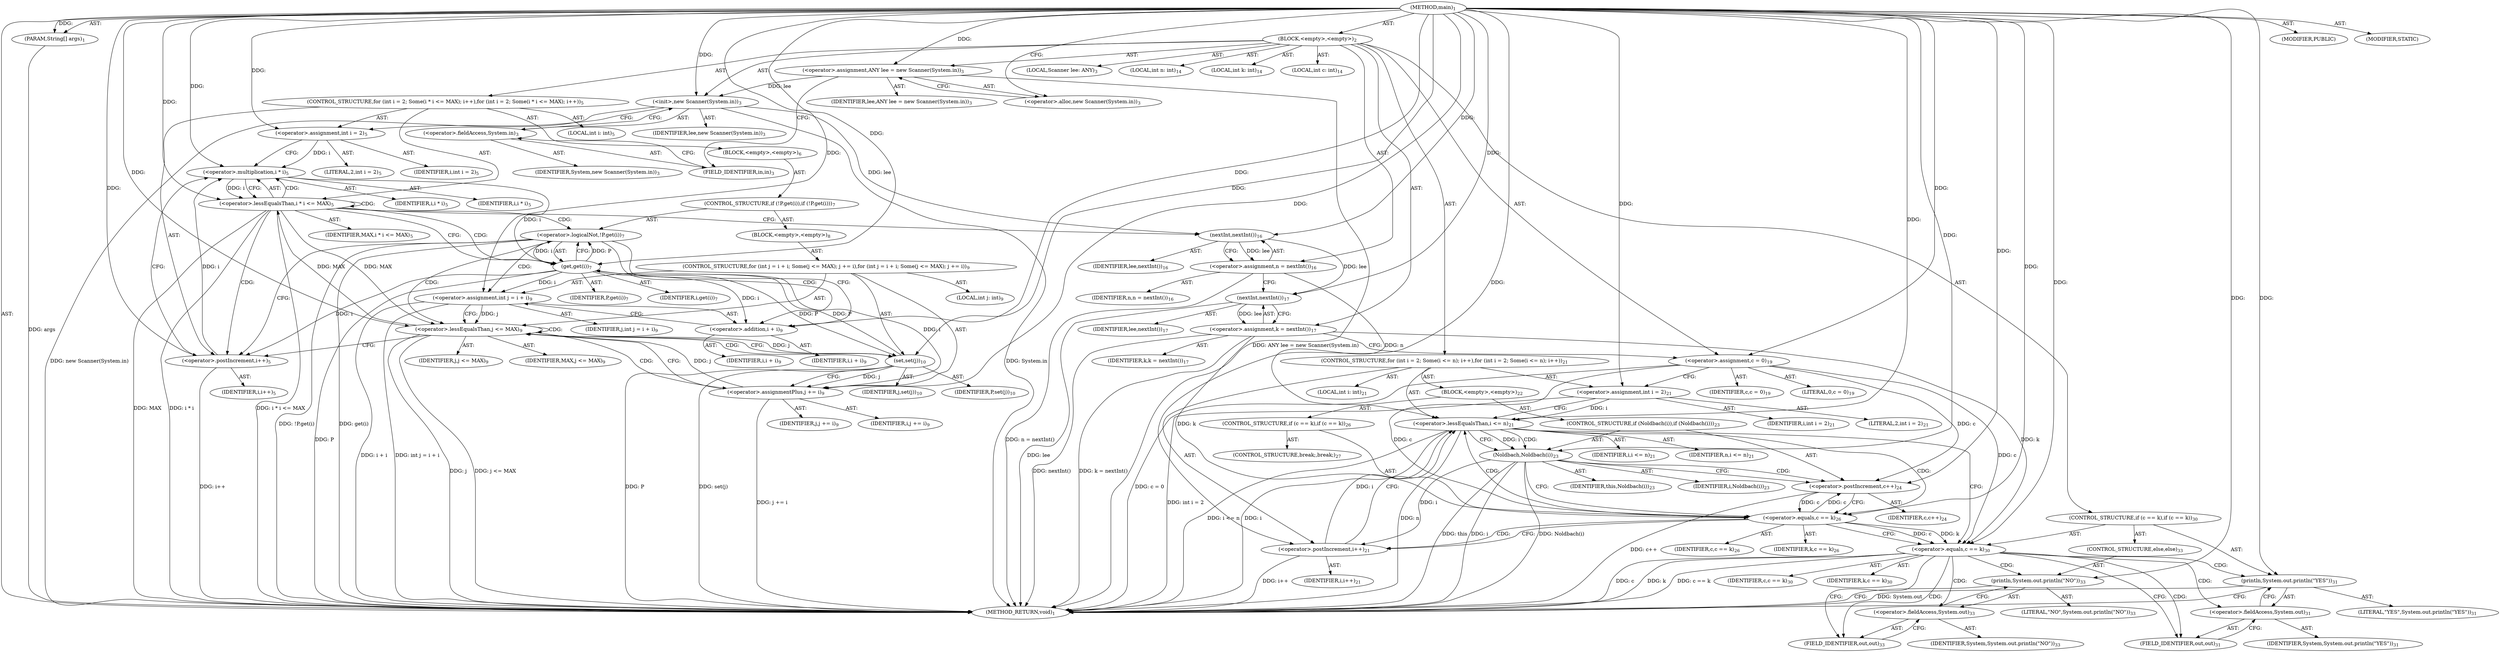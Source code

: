 digraph "main" {  
"19" [label = <(METHOD,main)<SUB>1</SUB>> ]
"20" [label = <(PARAM,String[] args)<SUB>1</SUB>> ]
"21" [label = <(BLOCK,&lt;empty&gt;,&lt;empty&gt;)<SUB>2</SUB>> ]
"4" [label = <(LOCAL,Scanner lee: ANY)<SUB>3</SUB>> ]
"22" [label = <(&lt;operator&gt;.assignment,ANY lee = new Scanner(System.in))<SUB>3</SUB>> ]
"23" [label = <(IDENTIFIER,lee,ANY lee = new Scanner(System.in))<SUB>3</SUB>> ]
"24" [label = <(&lt;operator&gt;.alloc,new Scanner(System.in))<SUB>3</SUB>> ]
"25" [label = <(&lt;init&gt;,new Scanner(System.in))<SUB>3</SUB>> ]
"3" [label = <(IDENTIFIER,lee,new Scanner(System.in))<SUB>3</SUB>> ]
"26" [label = <(&lt;operator&gt;.fieldAccess,System.in)<SUB>3</SUB>> ]
"27" [label = <(IDENTIFIER,System,new Scanner(System.in))<SUB>3</SUB>> ]
"28" [label = <(FIELD_IDENTIFIER,in,in)<SUB>3</SUB>> ]
"29" [label = <(CONTROL_STRUCTURE,for (int i = 2; Some(i * i &lt;= MAX); i++),for (int i = 2; Some(i * i &lt;= MAX); i++))<SUB>5</SUB>> ]
"30" [label = <(LOCAL,int i: int)<SUB>5</SUB>> ]
"31" [label = <(&lt;operator&gt;.assignment,int i = 2)<SUB>5</SUB>> ]
"32" [label = <(IDENTIFIER,i,int i = 2)<SUB>5</SUB>> ]
"33" [label = <(LITERAL,2,int i = 2)<SUB>5</SUB>> ]
"34" [label = <(&lt;operator&gt;.lessEqualsThan,i * i &lt;= MAX)<SUB>5</SUB>> ]
"35" [label = <(&lt;operator&gt;.multiplication,i * i)<SUB>5</SUB>> ]
"36" [label = <(IDENTIFIER,i,i * i)<SUB>5</SUB>> ]
"37" [label = <(IDENTIFIER,i,i * i)<SUB>5</SUB>> ]
"38" [label = <(IDENTIFIER,MAX,i * i &lt;= MAX)<SUB>5</SUB>> ]
"39" [label = <(&lt;operator&gt;.postIncrement,i++)<SUB>5</SUB>> ]
"40" [label = <(IDENTIFIER,i,i++)<SUB>5</SUB>> ]
"41" [label = <(BLOCK,&lt;empty&gt;,&lt;empty&gt;)<SUB>6</SUB>> ]
"42" [label = <(CONTROL_STRUCTURE,if (!P.get(i)),if (!P.get(i)))<SUB>7</SUB>> ]
"43" [label = <(&lt;operator&gt;.logicalNot,!P.get(i))<SUB>7</SUB>> ]
"44" [label = <(get,get(i))<SUB>7</SUB>> ]
"45" [label = <(IDENTIFIER,P,get(i))<SUB>7</SUB>> ]
"46" [label = <(IDENTIFIER,i,get(i))<SUB>7</SUB>> ]
"47" [label = <(BLOCK,&lt;empty&gt;,&lt;empty&gt;)<SUB>8</SUB>> ]
"48" [label = <(CONTROL_STRUCTURE,for (int j = i + i; Some(j &lt;= MAX); j += i),for (int j = i + i; Some(j &lt;= MAX); j += i))<SUB>9</SUB>> ]
"49" [label = <(LOCAL,int j: int)<SUB>9</SUB>> ]
"50" [label = <(&lt;operator&gt;.assignment,int j = i + i)<SUB>9</SUB>> ]
"51" [label = <(IDENTIFIER,j,int j = i + i)<SUB>9</SUB>> ]
"52" [label = <(&lt;operator&gt;.addition,i + i)<SUB>9</SUB>> ]
"53" [label = <(IDENTIFIER,i,i + i)<SUB>9</SUB>> ]
"54" [label = <(IDENTIFIER,i,i + i)<SUB>9</SUB>> ]
"55" [label = <(&lt;operator&gt;.lessEqualsThan,j &lt;= MAX)<SUB>9</SUB>> ]
"56" [label = <(IDENTIFIER,j,j &lt;= MAX)<SUB>9</SUB>> ]
"57" [label = <(IDENTIFIER,MAX,j &lt;= MAX)<SUB>9</SUB>> ]
"58" [label = <(&lt;operator&gt;.assignmentPlus,j += i)<SUB>9</SUB>> ]
"59" [label = <(IDENTIFIER,j,j += i)<SUB>9</SUB>> ]
"60" [label = <(IDENTIFIER,i,j += i)<SUB>9</SUB>> ]
"61" [label = <(set,set(j))<SUB>10</SUB>> ]
"62" [label = <(IDENTIFIER,P,set(j))<SUB>10</SUB>> ]
"63" [label = <(IDENTIFIER,j,set(j))<SUB>10</SUB>> ]
"64" [label = <(LOCAL,int n: int)<SUB>14</SUB>> ]
"65" [label = <(LOCAL,int k: int)<SUB>14</SUB>> ]
"66" [label = <(LOCAL,int c: int)<SUB>14</SUB>> ]
"67" [label = <(&lt;operator&gt;.assignment,n = nextInt())<SUB>16</SUB>> ]
"68" [label = <(IDENTIFIER,n,n = nextInt())<SUB>16</SUB>> ]
"69" [label = <(nextInt,nextInt())<SUB>16</SUB>> ]
"70" [label = <(IDENTIFIER,lee,nextInt())<SUB>16</SUB>> ]
"71" [label = <(&lt;operator&gt;.assignment,k = nextInt())<SUB>17</SUB>> ]
"72" [label = <(IDENTIFIER,k,k = nextInt())<SUB>17</SUB>> ]
"73" [label = <(nextInt,nextInt())<SUB>17</SUB>> ]
"74" [label = <(IDENTIFIER,lee,nextInt())<SUB>17</SUB>> ]
"75" [label = <(&lt;operator&gt;.assignment,c = 0)<SUB>19</SUB>> ]
"76" [label = <(IDENTIFIER,c,c = 0)<SUB>19</SUB>> ]
"77" [label = <(LITERAL,0,c = 0)<SUB>19</SUB>> ]
"78" [label = <(CONTROL_STRUCTURE,for (int i = 2; Some(i &lt;= n); i++),for (int i = 2; Some(i &lt;= n); i++))<SUB>21</SUB>> ]
"79" [label = <(LOCAL,int i: int)<SUB>21</SUB>> ]
"80" [label = <(&lt;operator&gt;.assignment,int i = 2)<SUB>21</SUB>> ]
"81" [label = <(IDENTIFIER,i,int i = 2)<SUB>21</SUB>> ]
"82" [label = <(LITERAL,2,int i = 2)<SUB>21</SUB>> ]
"83" [label = <(&lt;operator&gt;.lessEqualsThan,i &lt;= n)<SUB>21</SUB>> ]
"84" [label = <(IDENTIFIER,i,i &lt;= n)<SUB>21</SUB>> ]
"85" [label = <(IDENTIFIER,n,i &lt;= n)<SUB>21</SUB>> ]
"86" [label = <(&lt;operator&gt;.postIncrement,i++)<SUB>21</SUB>> ]
"87" [label = <(IDENTIFIER,i,i++)<SUB>21</SUB>> ]
"88" [label = <(BLOCK,&lt;empty&gt;,&lt;empty&gt;)<SUB>22</SUB>> ]
"89" [label = <(CONTROL_STRUCTURE,if (Noldbach(i)),if (Noldbach(i)))<SUB>23</SUB>> ]
"90" [label = <(Noldbach,Noldbach(i))<SUB>23</SUB>> ]
"91" [label = <(IDENTIFIER,this,Noldbach(i))<SUB>23</SUB>> ]
"92" [label = <(IDENTIFIER,i,Noldbach(i))<SUB>23</SUB>> ]
"93" [label = <(&lt;operator&gt;.postIncrement,c++)<SUB>24</SUB>> ]
"94" [label = <(IDENTIFIER,c,c++)<SUB>24</SUB>> ]
"95" [label = <(CONTROL_STRUCTURE,if (c == k),if (c == k))<SUB>26</SUB>> ]
"96" [label = <(&lt;operator&gt;.equals,c == k)<SUB>26</SUB>> ]
"97" [label = <(IDENTIFIER,c,c == k)<SUB>26</SUB>> ]
"98" [label = <(IDENTIFIER,k,c == k)<SUB>26</SUB>> ]
"99" [label = <(CONTROL_STRUCTURE,break;,break;)<SUB>27</SUB>> ]
"100" [label = <(CONTROL_STRUCTURE,if (c == k),if (c == k))<SUB>30</SUB>> ]
"101" [label = <(&lt;operator&gt;.equals,c == k)<SUB>30</SUB>> ]
"102" [label = <(IDENTIFIER,c,c == k)<SUB>30</SUB>> ]
"103" [label = <(IDENTIFIER,k,c == k)<SUB>30</SUB>> ]
"104" [label = <(println,System.out.println(&quot;YES&quot;))<SUB>31</SUB>> ]
"105" [label = <(&lt;operator&gt;.fieldAccess,System.out)<SUB>31</SUB>> ]
"106" [label = <(IDENTIFIER,System,System.out.println(&quot;YES&quot;))<SUB>31</SUB>> ]
"107" [label = <(FIELD_IDENTIFIER,out,out)<SUB>31</SUB>> ]
"108" [label = <(LITERAL,&quot;YES&quot;,System.out.println(&quot;YES&quot;))<SUB>31</SUB>> ]
"109" [label = <(CONTROL_STRUCTURE,else,else)<SUB>33</SUB>> ]
"110" [label = <(println,System.out.println(&quot;NO&quot;))<SUB>33</SUB>> ]
"111" [label = <(&lt;operator&gt;.fieldAccess,System.out)<SUB>33</SUB>> ]
"112" [label = <(IDENTIFIER,System,System.out.println(&quot;NO&quot;))<SUB>33</SUB>> ]
"113" [label = <(FIELD_IDENTIFIER,out,out)<SUB>33</SUB>> ]
"114" [label = <(LITERAL,&quot;NO&quot;,System.out.println(&quot;NO&quot;))<SUB>33</SUB>> ]
"115" [label = <(MODIFIER,PUBLIC)> ]
"116" [label = <(MODIFIER,STATIC)> ]
"117" [label = <(METHOD_RETURN,void)<SUB>1</SUB>> ]
  "19" -> "20"  [ label = "AST: "] 
  "19" -> "21"  [ label = "AST: "] 
  "19" -> "115"  [ label = "AST: "] 
  "19" -> "116"  [ label = "AST: "] 
  "19" -> "117"  [ label = "AST: "] 
  "21" -> "4"  [ label = "AST: "] 
  "21" -> "22"  [ label = "AST: "] 
  "21" -> "25"  [ label = "AST: "] 
  "21" -> "29"  [ label = "AST: "] 
  "21" -> "64"  [ label = "AST: "] 
  "21" -> "65"  [ label = "AST: "] 
  "21" -> "66"  [ label = "AST: "] 
  "21" -> "67"  [ label = "AST: "] 
  "21" -> "71"  [ label = "AST: "] 
  "21" -> "75"  [ label = "AST: "] 
  "21" -> "78"  [ label = "AST: "] 
  "21" -> "100"  [ label = "AST: "] 
  "22" -> "23"  [ label = "AST: "] 
  "22" -> "24"  [ label = "AST: "] 
  "25" -> "3"  [ label = "AST: "] 
  "25" -> "26"  [ label = "AST: "] 
  "26" -> "27"  [ label = "AST: "] 
  "26" -> "28"  [ label = "AST: "] 
  "29" -> "30"  [ label = "AST: "] 
  "29" -> "31"  [ label = "AST: "] 
  "29" -> "34"  [ label = "AST: "] 
  "29" -> "39"  [ label = "AST: "] 
  "29" -> "41"  [ label = "AST: "] 
  "31" -> "32"  [ label = "AST: "] 
  "31" -> "33"  [ label = "AST: "] 
  "34" -> "35"  [ label = "AST: "] 
  "34" -> "38"  [ label = "AST: "] 
  "35" -> "36"  [ label = "AST: "] 
  "35" -> "37"  [ label = "AST: "] 
  "39" -> "40"  [ label = "AST: "] 
  "41" -> "42"  [ label = "AST: "] 
  "42" -> "43"  [ label = "AST: "] 
  "42" -> "47"  [ label = "AST: "] 
  "43" -> "44"  [ label = "AST: "] 
  "44" -> "45"  [ label = "AST: "] 
  "44" -> "46"  [ label = "AST: "] 
  "47" -> "48"  [ label = "AST: "] 
  "48" -> "49"  [ label = "AST: "] 
  "48" -> "50"  [ label = "AST: "] 
  "48" -> "55"  [ label = "AST: "] 
  "48" -> "58"  [ label = "AST: "] 
  "48" -> "61"  [ label = "AST: "] 
  "50" -> "51"  [ label = "AST: "] 
  "50" -> "52"  [ label = "AST: "] 
  "52" -> "53"  [ label = "AST: "] 
  "52" -> "54"  [ label = "AST: "] 
  "55" -> "56"  [ label = "AST: "] 
  "55" -> "57"  [ label = "AST: "] 
  "58" -> "59"  [ label = "AST: "] 
  "58" -> "60"  [ label = "AST: "] 
  "61" -> "62"  [ label = "AST: "] 
  "61" -> "63"  [ label = "AST: "] 
  "67" -> "68"  [ label = "AST: "] 
  "67" -> "69"  [ label = "AST: "] 
  "69" -> "70"  [ label = "AST: "] 
  "71" -> "72"  [ label = "AST: "] 
  "71" -> "73"  [ label = "AST: "] 
  "73" -> "74"  [ label = "AST: "] 
  "75" -> "76"  [ label = "AST: "] 
  "75" -> "77"  [ label = "AST: "] 
  "78" -> "79"  [ label = "AST: "] 
  "78" -> "80"  [ label = "AST: "] 
  "78" -> "83"  [ label = "AST: "] 
  "78" -> "86"  [ label = "AST: "] 
  "78" -> "88"  [ label = "AST: "] 
  "80" -> "81"  [ label = "AST: "] 
  "80" -> "82"  [ label = "AST: "] 
  "83" -> "84"  [ label = "AST: "] 
  "83" -> "85"  [ label = "AST: "] 
  "86" -> "87"  [ label = "AST: "] 
  "88" -> "89"  [ label = "AST: "] 
  "88" -> "95"  [ label = "AST: "] 
  "89" -> "90"  [ label = "AST: "] 
  "89" -> "93"  [ label = "AST: "] 
  "90" -> "91"  [ label = "AST: "] 
  "90" -> "92"  [ label = "AST: "] 
  "93" -> "94"  [ label = "AST: "] 
  "95" -> "96"  [ label = "AST: "] 
  "95" -> "99"  [ label = "AST: "] 
  "96" -> "97"  [ label = "AST: "] 
  "96" -> "98"  [ label = "AST: "] 
  "100" -> "101"  [ label = "AST: "] 
  "100" -> "104"  [ label = "AST: "] 
  "100" -> "109"  [ label = "AST: "] 
  "101" -> "102"  [ label = "AST: "] 
  "101" -> "103"  [ label = "AST: "] 
  "104" -> "105"  [ label = "AST: "] 
  "104" -> "108"  [ label = "AST: "] 
  "105" -> "106"  [ label = "AST: "] 
  "105" -> "107"  [ label = "AST: "] 
  "109" -> "110"  [ label = "AST: "] 
  "110" -> "111"  [ label = "AST: "] 
  "110" -> "114"  [ label = "AST: "] 
  "111" -> "112"  [ label = "AST: "] 
  "111" -> "113"  [ label = "AST: "] 
  "22" -> "28"  [ label = "CFG: "] 
  "25" -> "31"  [ label = "CFG: "] 
  "67" -> "73"  [ label = "CFG: "] 
  "71" -> "75"  [ label = "CFG: "] 
  "75" -> "80"  [ label = "CFG: "] 
  "24" -> "22"  [ label = "CFG: "] 
  "26" -> "25"  [ label = "CFG: "] 
  "31" -> "35"  [ label = "CFG: "] 
  "34" -> "44"  [ label = "CFG: "] 
  "34" -> "69"  [ label = "CFG: "] 
  "39" -> "35"  [ label = "CFG: "] 
  "69" -> "67"  [ label = "CFG: "] 
  "73" -> "71"  [ label = "CFG: "] 
  "80" -> "83"  [ label = "CFG: "] 
  "83" -> "90"  [ label = "CFG: "] 
  "83" -> "101"  [ label = "CFG: "] 
  "86" -> "83"  [ label = "CFG: "] 
  "101" -> "107"  [ label = "CFG: "] 
  "101" -> "113"  [ label = "CFG: "] 
  "104" -> "117"  [ label = "CFG: "] 
  "28" -> "26"  [ label = "CFG: "] 
  "35" -> "34"  [ label = "CFG: "] 
  "105" -> "104"  [ label = "CFG: "] 
  "110" -> "117"  [ label = "CFG: "] 
  "43" -> "52"  [ label = "CFG: "] 
  "43" -> "39"  [ label = "CFG: "] 
  "90" -> "93"  [ label = "CFG: "] 
  "90" -> "96"  [ label = "CFG: "] 
  "93" -> "96"  [ label = "CFG: "] 
  "96" -> "101"  [ label = "CFG: "] 
  "96" -> "86"  [ label = "CFG: "] 
  "107" -> "105"  [ label = "CFG: "] 
  "111" -> "110"  [ label = "CFG: "] 
  "44" -> "43"  [ label = "CFG: "] 
  "113" -> "111"  [ label = "CFG: "] 
  "50" -> "55"  [ label = "CFG: "] 
  "55" -> "61"  [ label = "CFG: "] 
  "55" -> "39"  [ label = "CFG: "] 
  "58" -> "55"  [ label = "CFG: "] 
  "61" -> "58"  [ label = "CFG: "] 
  "52" -> "50"  [ label = "CFG: "] 
  "19" -> "24"  [ label = "CFG: "] 
  "20" -> "117"  [ label = "DDG: args"] 
  "22" -> "117"  [ label = "DDG: ANY lee = new Scanner(System.in)"] 
  "25" -> "117"  [ label = "DDG: System.in"] 
  "25" -> "117"  [ label = "DDG: new Scanner(System.in)"] 
  "34" -> "117"  [ label = "DDG: i * i"] 
  "34" -> "117"  [ label = "DDG: MAX"] 
  "34" -> "117"  [ label = "DDG: i * i &lt;= MAX"] 
  "67" -> "117"  [ label = "DDG: n = nextInt()"] 
  "73" -> "117"  [ label = "DDG: lee"] 
  "71" -> "117"  [ label = "DDG: nextInt()"] 
  "71" -> "117"  [ label = "DDG: k = nextInt()"] 
  "75" -> "117"  [ label = "DDG: c = 0"] 
  "80" -> "117"  [ label = "DDG: int i = 2"] 
  "83" -> "117"  [ label = "DDG: i"] 
  "83" -> "117"  [ label = "DDG: n"] 
  "83" -> "117"  [ label = "DDG: i &lt;= n"] 
  "90" -> "117"  [ label = "DDG: i"] 
  "90" -> "117"  [ label = "DDG: Noldbach(i)"] 
  "93" -> "117"  [ label = "DDG: c++"] 
  "86" -> "117"  [ label = "DDG: i++"] 
  "101" -> "117"  [ label = "DDG: c"] 
  "101" -> "117"  [ label = "DDG: k"] 
  "101" -> "117"  [ label = "DDG: c == k"] 
  "104" -> "117"  [ label = "DDG: System.out"] 
  "44" -> "117"  [ label = "DDG: P"] 
  "43" -> "117"  [ label = "DDG: get(i)"] 
  "43" -> "117"  [ label = "DDG: !P.get(i)"] 
  "50" -> "117"  [ label = "DDG: i + i"] 
  "50" -> "117"  [ label = "DDG: int j = i + i"] 
  "55" -> "117"  [ label = "DDG: j"] 
  "55" -> "117"  [ label = "DDG: j &lt;= MAX"] 
  "39" -> "117"  [ label = "DDG: i++"] 
  "61" -> "117"  [ label = "DDG: P"] 
  "61" -> "117"  [ label = "DDG: set(j)"] 
  "58" -> "117"  [ label = "DDG: j += i"] 
  "90" -> "117"  [ label = "DDG: this"] 
  "19" -> "20"  [ label = "DDG: "] 
  "19" -> "22"  [ label = "DDG: "] 
  "69" -> "67"  [ label = "DDG: lee"] 
  "73" -> "71"  [ label = "DDG: lee"] 
  "19" -> "75"  [ label = "DDG: "] 
  "22" -> "25"  [ label = "DDG: lee"] 
  "19" -> "25"  [ label = "DDG: "] 
  "19" -> "31"  [ label = "DDG: "] 
  "19" -> "80"  [ label = "DDG: "] 
  "35" -> "34"  [ label = "DDG: i"] 
  "55" -> "34"  [ label = "DDG: MAX"] 
  "19" -> "34"  [ label = "DDG: "] 
  "44" -> "39"  [ label = "DDG: i"] 
  "19" -> "39"  [ label = "DDG: "] 
  "25" -> "69"  [ label = "DDG: lee"] 
  "19" -> "69"  [ label = "DDG: "] 
  "69" -> "73"  [ label = "DDG: lee"] 
  "19" -> "73"  [ label = "DDG: "] 
  "80" -> "83"  [ label = "DDG: i"] 
  "86" -> "83"  [ label = "DDG: i"] 
  "19" -> "83"  [ label = "DDG: "] 
  "67" -> "83"  [ label = "DDG: n"] 
  "90" -> "86"  [ label = "DDG: i"] 
  "19" -> "86"  [ label = "DDG: "] 
  "75" -> "101"  [ label = "DDG: c"] 
  "96" -> "101"  [ label = "DDG: c"] 
  "19" -> "101"  [ label = "DDG: "] 
  "71" -> "101"  [ label = "DDG: k"] 
  "96" -> "101"  [ label = "DDG: k"] 
  "19" -> "104"  [ label = "DDG: "] 
  "31" -> "35"  [ label = "DDG: i"] 
  "39" -> "35"  [ label = "DDG: i"] 
  "19" -> "35"  [ label = "DDG: "] 
  "19" -> "110"  [ label = "DDG: "] 
  "44" -> "43"  [ label = "DDG: P"] 
  "44" -> "43"  [ label = "DDG: i"] 
  "19" -> "90"  [ label = "DDG: "] 
  "83" -> "90"  [ label = "DDG: i"] 
  "75" -> "93"  [ label = "DDG: c"] 
  "96" -> "93"  [ label = "DDG: c"] 
  "19" -> "93"  [ label = "DDG: "] 
  "75" -> "96"  [ label = "DDG: c"] 
  "93" -> "96"  [ label = "DDG: c"] 
  "19" -> "96"  [ label = "DDG: "] 
  "71" -> "96"  [ label = "DDG: k"] 
  "61" -> "44"  [ label = "DDG: P"] 
  "19" -> "44"  [ label = "DDG: "] 
  "35" -> "44"  [ label = "DDG: i"] 
  "44" -> "50"  [ label = "DDG: i"] 
  "19" -> "50"  [ label = "DDG: "] 
  "19" -> "58"  [ label = "DDG: "] 
  "44" -> "58"  [ label = "DDG: i"] 
  "50" -> "55"  [ label = "DDG: j"] 
  "58" -> "55"  [ label = "DDG: j"] 
  "19" -> "55"  [ label = "DDG: "] 
  "34" -> "55"  [ label = "DDG: MAX"] 
  "61" -> "58"  [ label = "DDG: j"] 
  "44" -> "61"  [ label = "DDG: P"] 
  "19" -> "61"  [ label = "DDG: "] 
  "55" -> "61"  [ label = "DDG: j"] 
  "44" -> "52"  [ label = "DDG: i"] 
  "19" -> "52"  [ label = "DDG: "] 
  "34" -> "34"  [ label = "CDG: "] 
  "34" -> "44"  [ label = "CDG: "] 
  "34" -> "35"  [ label = "CDG: "] 
  "34" -> "43"  [ label = "CDG: "] 
  "34" -> "39"  [ label = "CDG: "] 
  "83" -> "96"  [ label = "CDG: "] 
  "83" -> "90"  [ label = "CDG: "] 
  "101" -> "107"  [ label = "CDG: "] 
  "101" -> "113"  [ label = "CDG: "] 
  "101" -> "104"  [ label = "CDG: "] 
  "101" -> "105"  [ label = "CDG: "] 
  "101" -> "110"  [ label = "CDG: "] 
  "101" -> "111"  [ label = "CDG: "] 
  "43" -> "52"  [ label = "CDG: "] 
  "43" -> "50"  [ label = "CDG: "] 
  "43" -> "55"  [ label = "CDG: "] 
  "90" -> "93"  [ label = "CDG: "] 
  "96" -> "83"  [ label = "CDG: "] 
  "96" -> "86"  [ label = "CDG: "] 
  "55" -> "58"  [ label = "CDG: "] 
  "55" -> "61"  [ label = "CDG: "] 
  "55" -> "55"  [ label = "CDG: "] 
}

